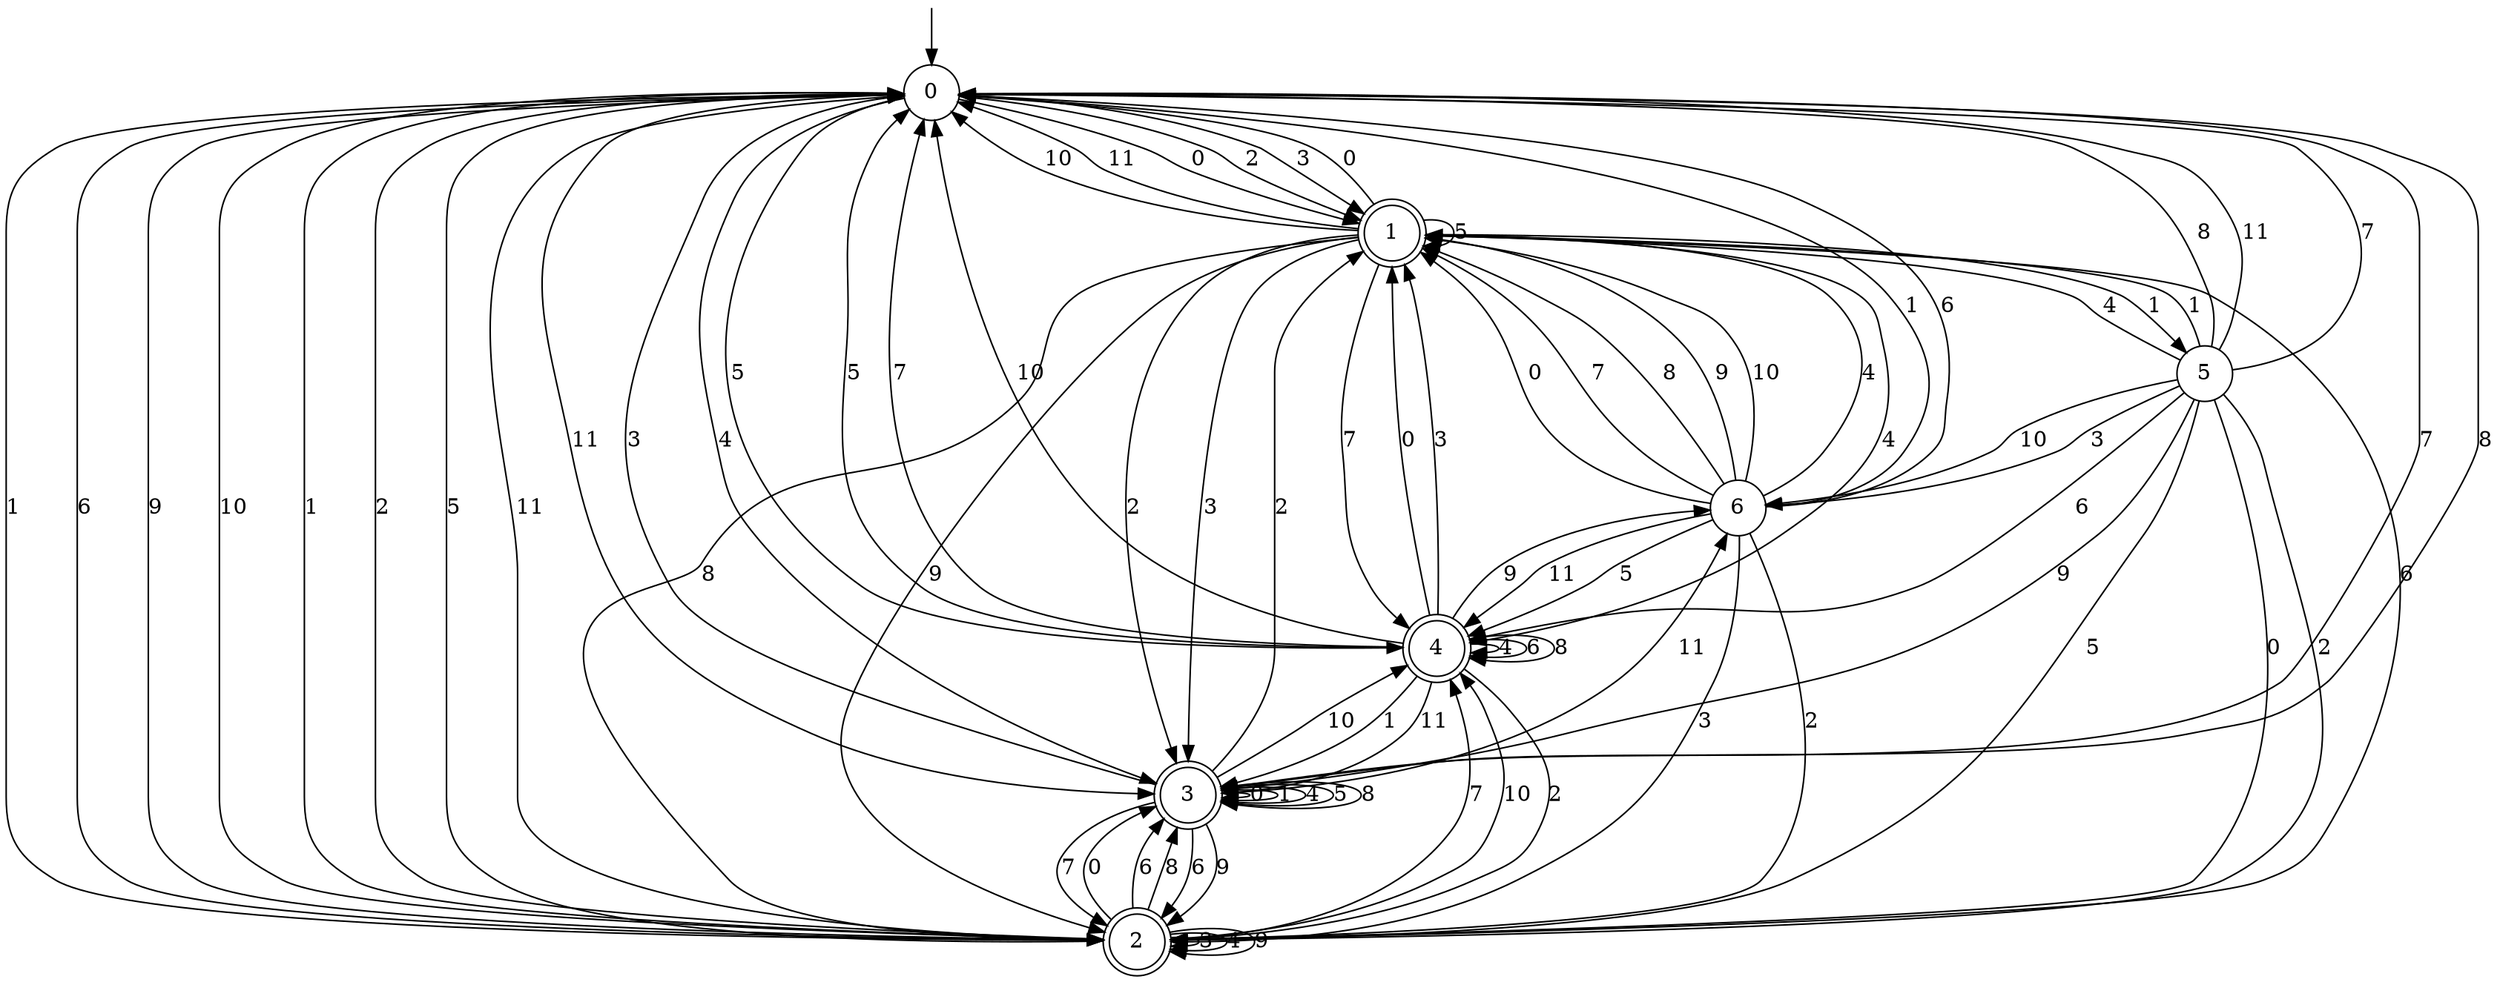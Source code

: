 digraph g {

	s0 [shape="circle" label="0"];
	s1 [shape="doublecircle" label="1"];
	s2 [shape="doublecircle" label="2"];
	s3 [shape="doublecircle" label="3"];
	s4 [shape="doublecircle" label="4"];
	s5 [shape="circle" label="5"];
	s6 [shape="circle" label="6"];
	s0 -> s1 [label="0"];
	s0 -> s2 [label="1"];
	s0 -> s1 [label="2"];
	s0 -> s1 [label="3"];
	s0 -> s3 [label="4"];
	s0 -> s4 [label="5"];
	s0 -> s2 [label="6"];
	s0 -> s3 [label="7"];
	s0 -> s3 [label="8"];
	s0 -> s2 [label="9"];
	s0 -> s2 [label="10"];
	s0 -> s3 [label="11"];
	s1 -> s0 [label="0"];
	s1 -> s5 [label="1"];
	s1 -> s3 [label="2"];
	s1 -> s3 [label="3"];
	s1 -> s4 [label="4"];
	s1 -> s1 [label="5"];
	s1 -> s2 [label="6"];
	s1 -> s4 [label="7"];
	s1 -> s2 [label="8"];
	s1 -> s2 [label="9"];
	s1 -> s0 [label="10"];
	s1 -> s0 [label="11"];
	s2 -> s3 [label="0"];
	s2 -> s0 [label="1"];
	s2 -> s0 [label="2"];
	s2 -> s2 [label="3"];
	s2 -> s2 [label="4"];
	s2 -> s0 [label="5"];
	s2 -> s3 [label="6"];
	s2 -> s4 [label="7"];
	s2 -> s3 [label="8"];
	s2 -> s2 [label="9"];
	s2 -> s4 [label="10"];
	s2 -> s0 [label="11"];
	s3 -> s3 [label="0"];
	s3 -> s3 [label="1"];
	s3 -> s1 [label="2"];
	s3 -> s0 [label="3"];
	s3 -> s3 [label="4"];
	s3 -> s3 [label="5"];
	s3 -> s2 [label="6"];
	s3 -> s2 [label="7"];
	s3 -> s3 [label="8"];
	s3 -> s2 [label="9"];
	s3 -> s4 [label="10"];
	s3 -> s6 [label="11"];
	s4 -> s1 [label="0"];
	s4 -> s3 [label="1"];
	s4 -> s2 [label="2"];
	s4 -> s1 [label="3"];
	s4 -> s4 [label="4"];
	s4 -> s0 [label="5"];
	s4 -> s4 [label="6"];
	s4 -> s0 [label="7"];
	s4 -> s4 [label="8"];
	s4 -> s6 [label="9"];
	s4 -> s0 [label="10"];
	s4 -> s3 [label="11"];
	s5 -> s2 [label="0"];
	s5 -> s1 [label="1"];
	s5 -> s2 [label="2"];
	s5 -> s6 [label="3"];
	s5 -> s1 [label="4"];
	s5 -> s2 [label="5"];
	s5 -> s4 [label="6"];
	s5 -> s0 [label="7"];
	s5 -> s0 [label="8"];
	s5 -> s3 [label="9"];
	s5 -> s6 [label="10"];
	s5 -> s0 [label="11"];
	s6 -> s1 [label="0"];
	s6 -> s0 [label="1"];
	s6 -> s2 [label="2"];
	s6 -> s2 [label="3"];
	s6 -> s1 [label="4"];
	s6 -> s4 [label="5"];
	s6 -> s0 [label="6"];
	s6 -> s1 [label="7"];
	s6 -> s1 [label="8"];
	s6 -> s1 [label="9"];
	s6 -> s1 [label="10"];
	s6 -> s4 [label="11"];

__start0 [label="" shape="none" width="0" height="0"];
__start0 -> s0;

}

